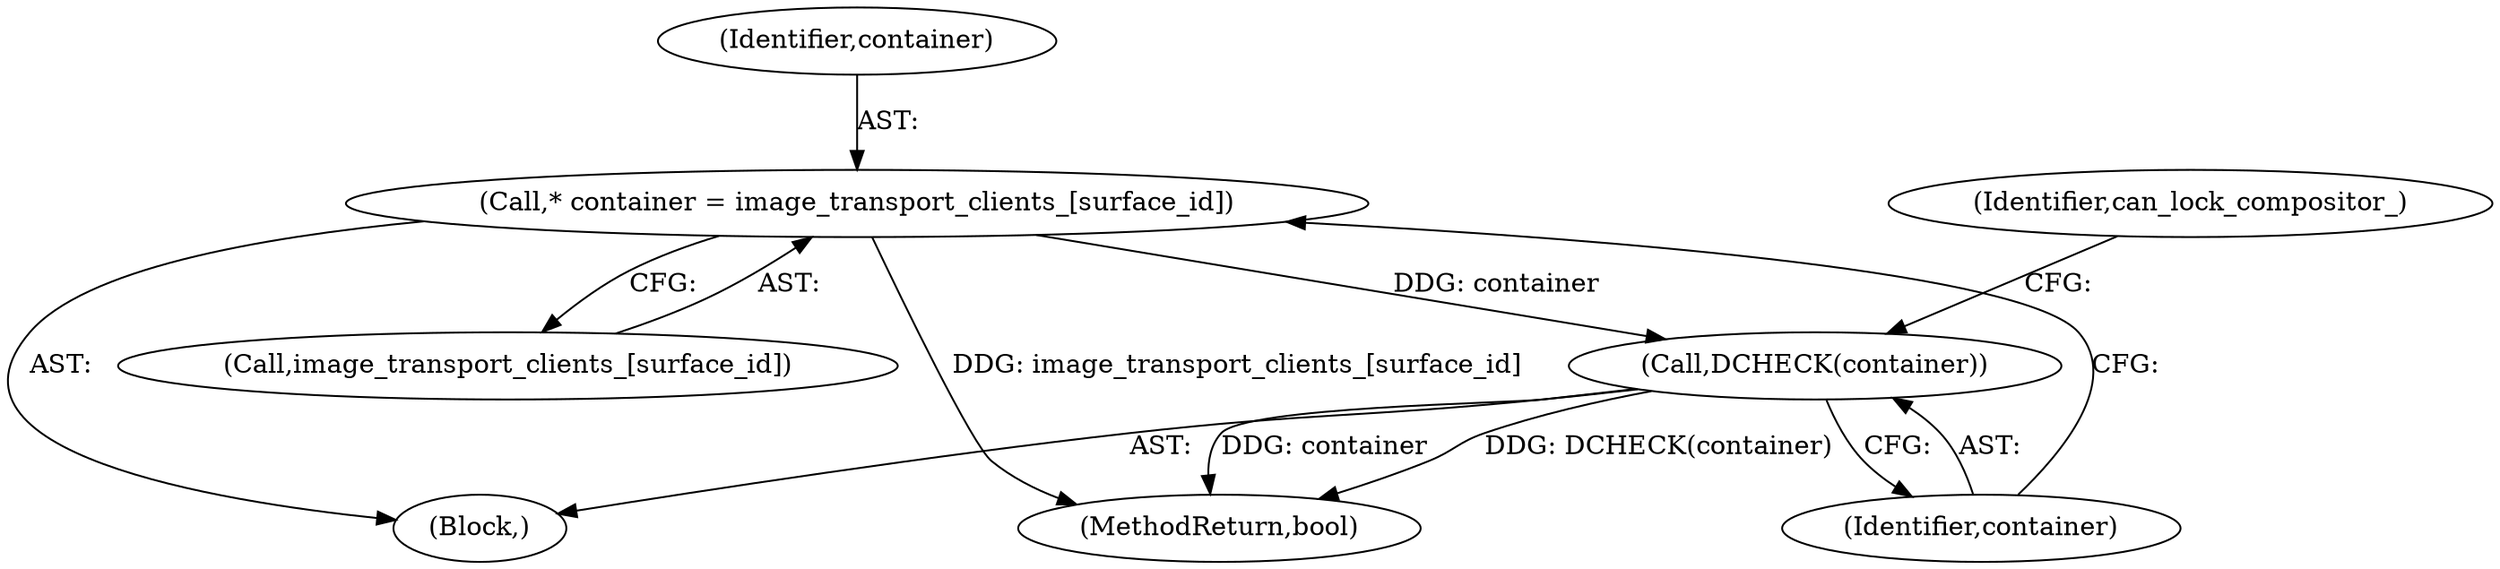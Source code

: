 digraph "1_Chrome_18d67244984a574ba2dd8779faabc0e3e34f4b76_33@array" {
"1000104" [label="(Call,* container = image_transport_clients_[surface_id])"];
"1000109" [label="(Call,DCHECK(container))"];
"1000104" [label="(Call,* container = image_transport_clients_[surface_id])"];
"1000105" [label="(Identifier,container)"];
"1000110" [label="(Identifier,container)"];
"1000109" [label="(Call,DCHECK(container))"];
"1000102" [label="(Block,)"];
"1000106" [label="(Call,image_transport_clients_[surface_id])"];
"1000154" [label="(MethodReturn,bool)"];
"1000114" [label="(Identifier,can_lock_compositor_)"];
"1000104" -> "1000102"  [label="AST: "];
"1000104" -> "1000106"  [label="CFG: "];
"1000105" -> "1000104"  [label="AST: "];
"1000106" -> "1000104"  [label="AST: "];
"1000110" -> "1000104"  [label="CFG: "];
"1000104" -> "1000154"  [label="DDG: image_transport_clients_[surface_id]"];
"1000104" -> "1000109"  [label="DDG: container"];
"1000109" -> "1000102"  [label="AST: "];
"1000109" -> "1000110"  [label="CFG: "];
"1000110" -> "1000109"  [label="AST: "];
"1000114" -> "1000109"  [label="CFG: "];
"1000109" -> "1000154"  [label="DDG: container"];
"1000109" -> "1000154"  [label="DDG: DCHECK(container)"];
}
